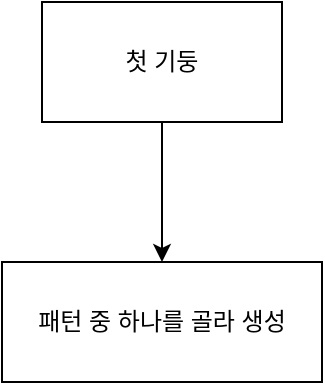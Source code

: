 <mxfile>
    <diagram id="XBpiD3OWSS_onYz8i8Su" name="페이지-1">
        <mxGraphModel dx="585" dy="652" grid="1" gridSize="10" guides="1" tooltips="1" connect="1" arrows="1" fold="1" page="0" pageScale="1" pageWidth="827" pageHeight="1169" math="0" shadow="0">
            <root>
                <mxCell id="0"/>
                <mxCell id="1" parent="0"/>
                <mxCell id="8" value="" style="edgeStyle=none;html=1;" edge="1" parent="1" source="5" target="7">
                    <mxGeometry relative="1" as="geometry"/>
                </mxCell>
                <mxCell id="5" value="첫 기둥" style="rounded=0;whiteSpace=wrap;html=1;" vertex="1" parent="1">
                    <mxGeometry x="420" y="270" width="120" height="60" as="geometry"/>
                </mxCell>
                <mxCell id="7" value="패턴 중 하나를 골라 생성" style="whiteSpace=wrap;html=1;rounded=0;" vertex="1" parent="1">
                    <mxGeometry x="400" y="400" width="160" height="60" as="geometry"/>
                </mxCell>
            </root>
        </mxGraphModel>
    </diagram>
</mxfile>